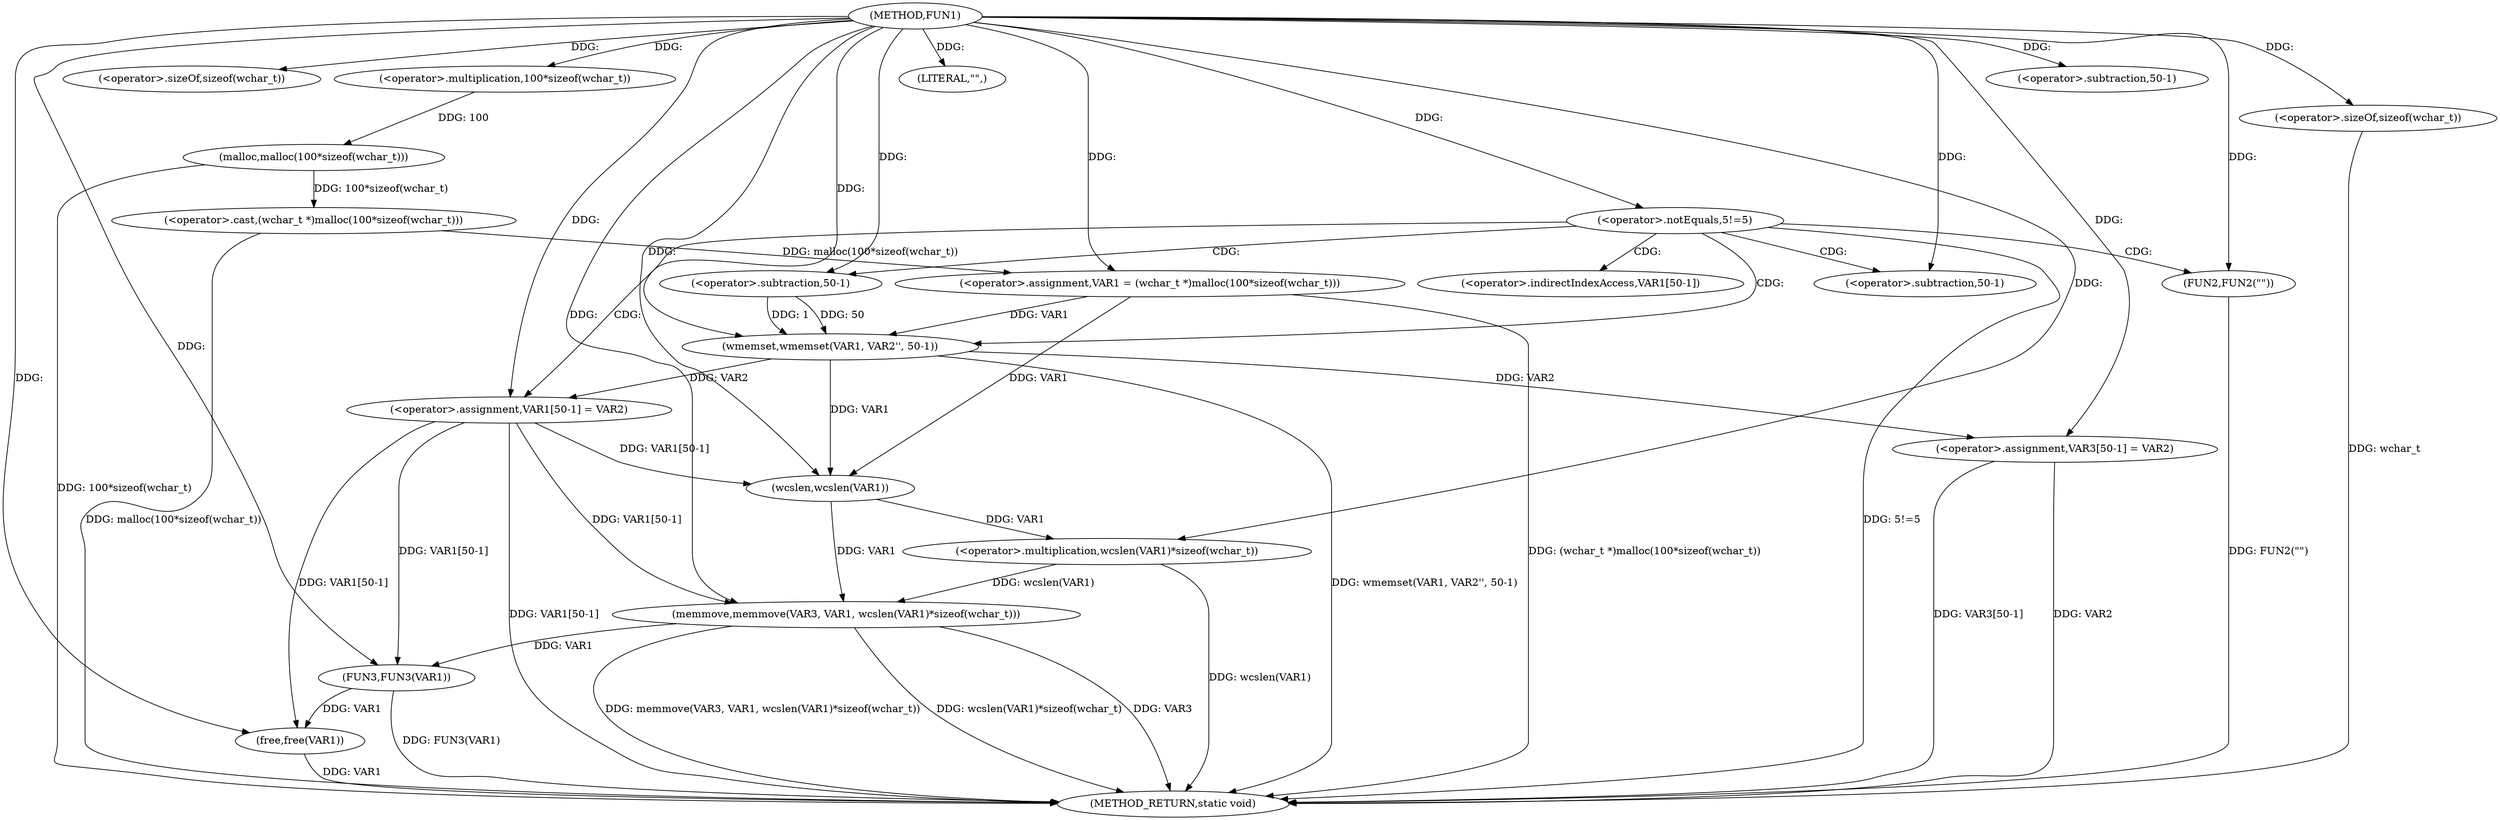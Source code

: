 digraph FUN1 {  
"1000100" [label = "(METHOD,FUN1)" ]
"1000155" [label = "(METHOD_RETURN,static void)" ]
"1000103" [label = "(<operator>.assignment,VAR1 = (wchar_t *)malloc(100*sizeof(wchar_t)))" ]
"1000105" [label = "(<operator>.cast,(wchar_t *)malloc(100*sizeof(wchar_t)))" ]
"1000107" [label = "(malloc,malloc(100*sizeof(wchar_t)))" ]
"1000108" [label = "(<operator>.multiplication,100*sizeof(wchar_t))" ]
"1000110" [label = "(<operator>.sizeOf,sizeof(wchar_t))" ]
"1000113" [label = "(<operator>.notEquals,5!=5)" ]
"1000117" [label = "(FUN2,FUN2(\"\"))" ]
"1000121" [label = "(wmemset,wmemset(VAR1, VAR2'', 50-1))" ]
"1000124" [label = "(<operator>.subtraction,50-1)" ]
"1000127" [label = "(<operator>.assignment,VAR1[50-1] = VAR2)" ]
"1000130" [label = "(<operator>.subtraction,50-1)" ]
"1000135" [label = "(LITERAL,\"\",)" ]
"1000136" [label = "(memmove,memmove(VAR3, VAR1, wcslen(VAR1)*sizeof(wchar_t)))" ]
"1000139" [label = "(<operator>.multiplication,wcslen(VAR1)*sizeof(wchar_t))" ]
"1000140" [label = "(wcslen,wcslen(VAR1))" ]
"1000142" [label = "(<operator>.sizeOf,sizeof(wchar_t))" ]
"1000144" [label = "(<operator>.assignment,VAR3[50-1] = VAR2)" ]
"1000147" [label = "(<operator>.subtraction,50-1)" ]
"1000151" [label = "(FUN3,FUN3(VAR1))" ]
"1000153" [label = "(free,free(VAR1))" ]
"1000128" [label = "(<operator>.indirectIndexAccess,VAR1[50-1])" ]
  "1000117" -> "1000155"  [ label = "DDG: FUN2(\"\")"] 
  "1000107" -> "1000155"  [ label = "DDG: 100*sizeof(wchar_t)"] 
  "1000103" -> "1000155"  [ label = "DDG: (wchar_t *)malloc(100*sizeof(wchar_t))"] 
  "1000136" -> "1000155"  [ label = "DDG: wcslen(VAR1)*sizeof(wchar_t)"] 
  "1000139" -> "1000155"  [ label = "DDG: wcslen(VAR1)"] 
  "1000121" -> "1000155"  [ label = "DDG: wmemset(VAR1, VAR2'', 50-1)"] 
  "1000153" -> "1000155"  [ label = "DDG: VAR1"] 
  "1000113" -> "1000155"  [ label = "DDG: 5!=5"] 
  "1000144" -> "1000155"  [ label = "DDG: VAR2"] 
  "1000127" -> "1000155"  [ label = "DDG: VAR1[50-1]"] 
  "1000136" -> "1000155"  [ label = "DDG: VAR3"] 
  "1000105" -> "1000155"  [ label = "DDG: malloc(100*sizeof(wchar_t))"] 
  "1000151" -> "1000155"  [ label = "DDG: FUN3(VAR1)"] 
  "1000142" -> "1000155"  [ label = "DDG: wchar_t"] 
  "1000136" -> "1000155"  [ label = "DDG: memmove(VAR3, VAR1, wcslen(VAR1)*sizeof(wchar_t))"] 
  "1000144" -> "1000155"  [ label = "DDG: VAR3[50-1]"] 
  "1000105" -> "1000103"  [ label = "DDG: malloc(100*sizeof(wchar_t))"] 
  "1000100" -> "1000103"  [ label = "DDG: "] 
  "1000107" -> "1000105"  [ label = "DDG: 100*sizeof(wchar_t)"] 
  "1000108" -> "1000107"  [ label = "DDG: 100"] 
  "1000100" -> "1000108"  [ label = "DDG: "] 
  "1000100" -> "1000110"  [ label = "DDG: "] 
  "1000100" -> "1000113"  [ label = "DDG: "] 
  "1000100" -> "1000117"  [ label = "DDG: "] 
  "1000103" -> "1000121"  [ label = "DDG: VAR1"] 
  "1000100" -> "1000121"  [ label = "DDG: "] 
  "1000124" -> "1000121"  [ label = "DDG: 50"] 
  "1000124" -> "1000121"  [ label = "DDG: 1"] 
  "1000100" -> "1000124"  [ label = "DDG: "] 
  "1000121" -> "1000127"  [ label = "DDG: VAR2"] 
  "1000100" -> "1000127"  [ label = "DDG: "] 
  "1000100" -> "1000130"  [ label = "DDG: "] 
  "1000100" -> "1000135"  [ label = "DDG: "] 
  "1000100" -> "1000136"  [ label = "DDG: "] 
  "1000140" -> "1000136"  [ label = "DDG: VAR1"] 
  "1000127" -> "1000136"  [ label = "DDG: VAR1[50-1]"] 
  "1000139" -> "1000136"  [ label = "DDG: wcslen(VAR1)"] 
  "1000140" -> "1000139"  [ label = "DDG: VAR1"] 
  "1000103" -> "1000140"  [ label = "DDG: VAR1"] 
  "1000121" -> "1000140"  [ label = "DDG: VAR1"] 
  "1000127" -> "1000140"  [ label = "DDG: VAR1[50-1]"] 
  "1000100" -> "1000140"  [ label = "DDG: "] 
  "1000100" -> "1000139"  [ label = "DDG: "] 
  "1000100" -> "1000142"  [ label = "DDG: "] 
  "1000100" -> "1000144"  [ label = "DDG: "] 
  "1000121" -> "1000144"  [ label = "DDG: VAR2"] 
  "1000100" -> "1000147"  [ label = "DDG: "] 
  "1000127" -> "1000151"  [ label = "DDG: VAR1[50-1]"] 
  "1000136" -> "1000151"  [ label = "DDG: VAR1"] 
  "1000100" -> "1000151"  [ label = "DDG: "] 
  "1000151" -> "1000153"  [ label = "DDG: VAR1"] 
  "1000127" -> "1000153"  [ label = "DDG: VAR1[50-1]"] 
  "1000100" -> "1000153"  [ label = "DDG: "] 
  "1000113" -> "1000128"  [ label = "CDG: "] 
  "1000113" -> "1000121"  [ label = "CDG: "] 
  "1000113" -> "1000124"  [ label = "CDG: "] 
  "1000113" -> "1000130"  [ label = "CDG: "] 
  "1000113" -> "1000117"  [ label = "CDG: "] 
  "1000113" -> "1000127"  [ label = "CDG: "] 
}
